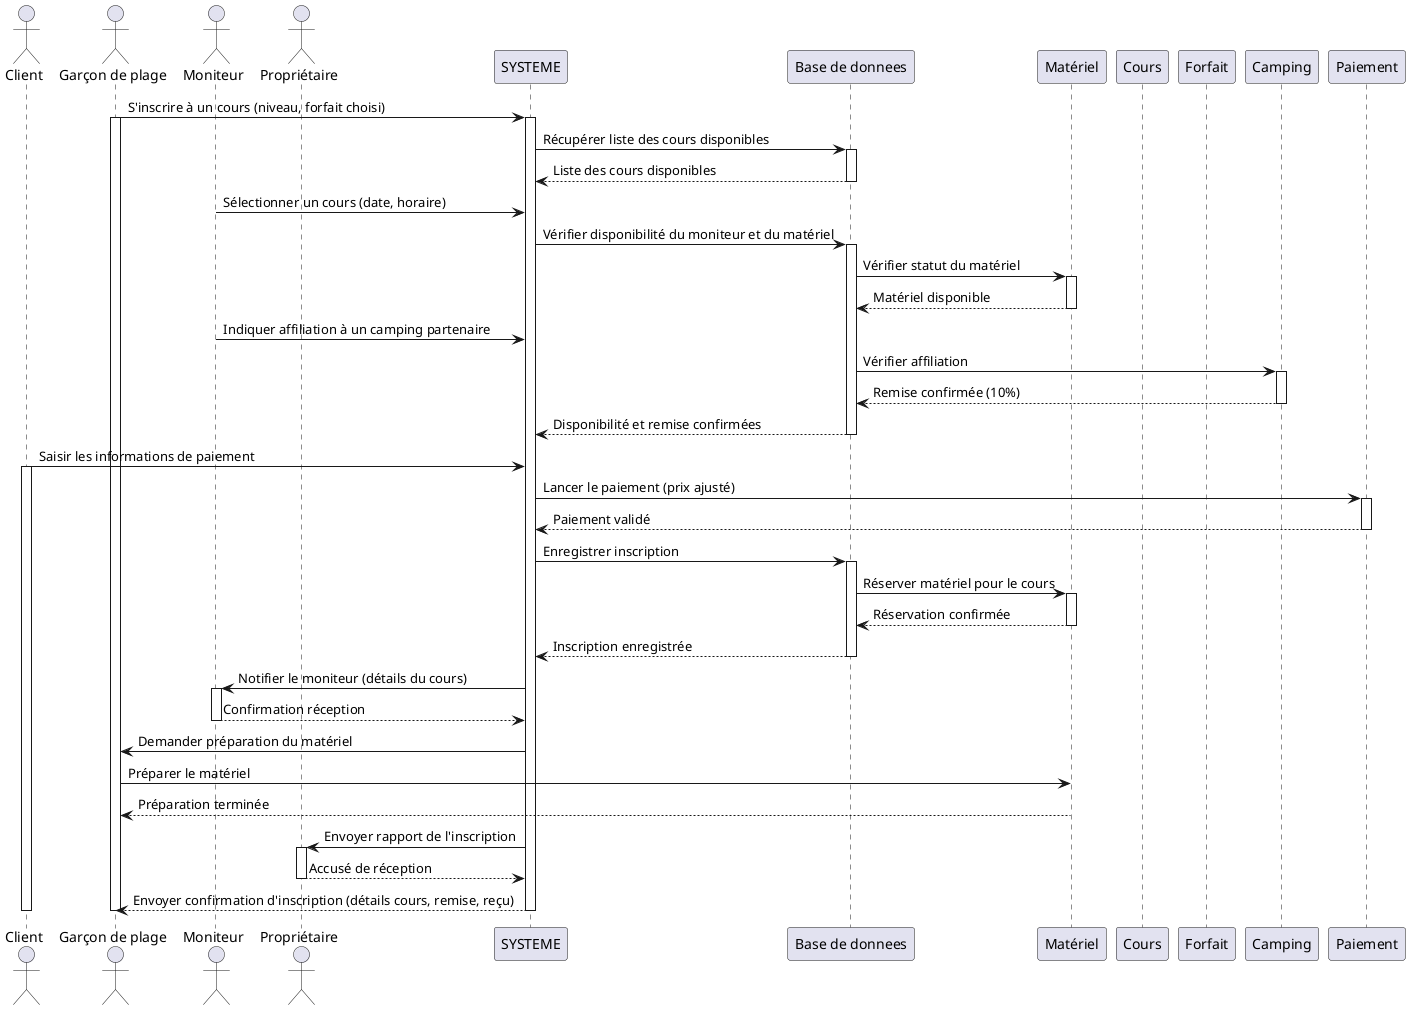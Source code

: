 @startuml
actor Client as C
actor "Garçon de plage" as G
actor "Moniteur" as M
actor "Propriétaire" as P
participant "SYSTEME" as App
participant "Base de donnees" as DB
participant "Matériel" as Mat
participant "Cours" as Cour
participant "Forfait" as Forf
participant "Camping" as Camp
participant "Paiement" as Pay

G -> App : S'inscrire à un cours (niveau, forfait choisi)
activate G
activate App

App -> DB : Récupérer liste des cours disponibles
activate DB
DB --> App : Liste des cours disponibles
deactivate DB

M -> App : Sélectionner un cours (date, horaire)
App -> DB : Vérifier disponibilité du moniteur et du matériel
activate DB
DB -> Mat : Vérifier statut du matériel
activate Mat
Mat --> DB : Matériel disponible
deactivate Mat

M -> App : Indiquer affiliation à un camping partenaire
DB -> Camp : Vérifier affiliation
activate Camp
Camp --> DB : Remise confirmée (10%)
deactivate Camp

DB --> App : Disponibilité et remise confirmées
deactivate DB

C -> App : Saisir les informations de paiement
activate C
App -> Pay : Lancer le paiement (prix ajusté)
activate Pay
Pay --> App : Paiement validé
deactivate Pay

App -> DB : Enregistrer inscription
activate DB
DB -> Mat : Réserver matériel pour le cours
activate Mat
Mat --> DB : Réservation confirmée
deactivate Mat
DB --> App : Inscription enregistrée
deactivate DB

App -> M : Notifier le moniteur (détails du cours)
activate M
M --> App : Confirmation réception
deactivate M

App -> G : Demander préparation du matériel
G -> Mat : Préparer le matériel
Mat --> G : Préparation terminée

App -> P : Envoyer rapport de l'inscription
activate P
P --> App : Accusé de réception
deactivate P

App --> G : Envoyer confirmation d'inscription (détails cours, remise, reçu)
deactivate G
deactivate App
deactivate C
@enduml
